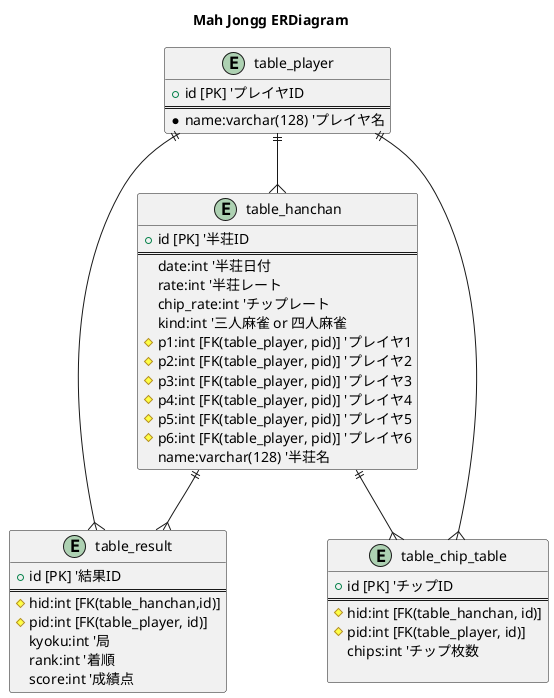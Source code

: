 @startuml mah_jongg
title Mah Jongg ERDiagram
entity "table_player" {
	+ id [PK] 'プレイヤID
	==
	*name:varchar(128) 'プレイヤ名
}

entity "table_hanchan" {
	+ id [PK] '半荘ID   
	==
	date:int '半荘日付
	rate:int '半荘レート
	chip_rate:int 'チップレート
	kind:int '三人麻雀 or 四人麻雀 
	#p1:int [FK(table_player, pid)] 'プレイヤ1 
	#p2:int [FK(table_player, pid)] 'プレイヤ2
	#p3:int [FK(table_player, pid)] 'プレイヤ3
	#p4:int [FK(table_player, pid)] 'プレイヤ4
	#p5:int [FK(table_player, pid)] 'プレイヤ5
	#p6:int [FK(table_player, pid)] 'プレイヤ6
	name:varchar(128) '半荘名
}

entity "table_result" {
	+ id [PK] '結果ID
	==
	#hid:int [FK(table_hanchan,id)]
	#pid:int [FK(table_player, id)]
	kyoku:int '局
	rank:int '着順
	score:int '成績点
}

entity "table_chip_table" {
	+ id [PK] 'チップID
	==
	#hid:int [FK(table_hanchan, id)]
	#pid:int [FK(table_player, id)]
	chips:int 'チップ枚数

}

table_player 	||--{ 	table_result
table_player 	||--{ 	table_hanchan
table_player 	||--{ 	table_chip_table
table_hanchan 	||--{ 	table_result
table_hanchan 	||--{ 	table_chip_table
@enduml

